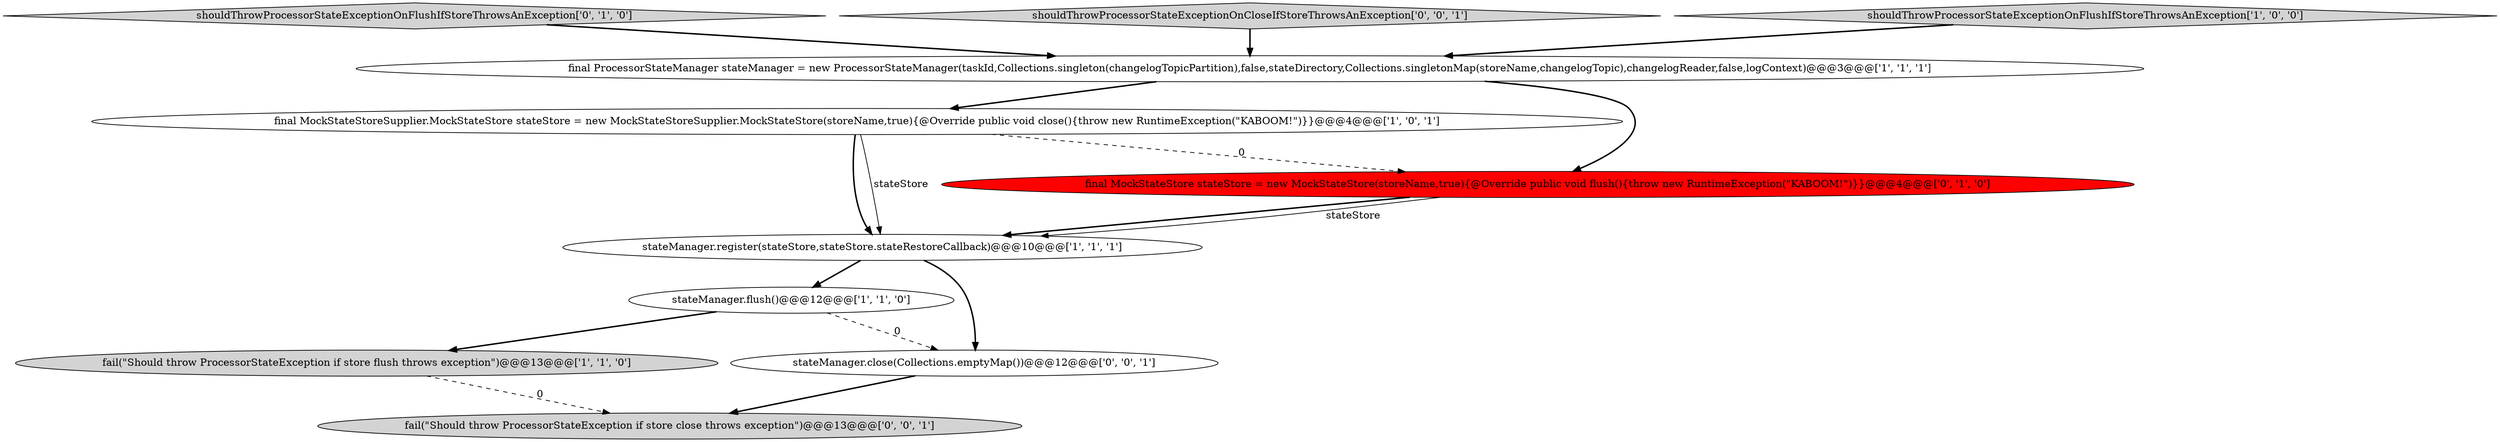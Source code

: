 digraph {
2 [style = filled, label = "stateManager.flush()@@@12@@@['1', '1', '0']", fillcolor = white, shape = ellipse image = "AAA0AAABBB1BBB"];
7 [style = filled, label = "shouldThrowProcessorStateExceptionOnFlushIfStoreThrowsAnException['0', '1', '0']", fillcolor = lightgray, shape = diamond image = "AAA0AAABBB2BBB"];
8 [style = filled, label = "shouldThrowProcessorStateExceptionOnCloseIfStoreThrowsAnException['0', '0', '1']", fillcolor = lightgray, shape = diamond image = "AAA0AAABBB3BBB"];
0 [style = filled, label = "fail(\"Should throw ProcessorStateException if store flush throws exception\")@@@13@@@['1', '1', '0']", fillcolor = lightgray, shape = ellipse image = "AAA0AAABBB1BBB"];
10 [style = filled, label = "stateManager.close(Collections.emptyMap())@@@12@@@['0', '0', '1']", fillcolor = white, shape = ellipse image = "AAA0AAABBB3BBB"];
1 [style = filled, label = "stateManager.register(stateStore,stateStore.stateRestoreCallback)@@@10@@@['1', '1', '1']", fillcolor = white, shape = ellipse image = "AAA0AAABBB1BBB"];
4 [style = filled, label = "final MockStateStoreSupplier.MockStateStore stateStore = new MockStateStoreSupplier.MockStateStore(storeName,true){@Override public void close(){throw new RuntimeException(\"KABOOM!\")}}@@@4@@@['1', '0', '1']", fillcolor = white, shape = ellipse image = "AAA0AAABBB1BBB"];
9 [style = filled, label = "fail(\"Should throw ProcessorStateException if store close throws exception\")@@@13@@@['0', '0', '1']", fillcolor = lightgray, shape = ellipse image = "AAA0AAABBB3BBB"];
6 [style = filled, label = "final MockStateStore stateStore = new MockStateStore(storeName,true){@Override public void flush(){throw new RuntimeException(\"KABOOM!\")}}@@@4@@@['0', '1', '0']", fillcolor = red, shape = ellipse image = "AAA1AAABBB2BBB"];
5 [style = filled, label = "shouldThrowProcessorStateExceptionOnFlushIfStoreThrowsAnException['1', '0', '0']", fillcolor = lightgray, shape = diamond image = "AAA0AAABBB1BBB"];
3 [style = filled, label = "final ProcessorStateManager stateManager = new ProcessorStateManager(taskId,Collections.singleton(changelogTopicPartition),false,stateDirectory,Collections.singletonMap(storeName,changelogTopic),changelogReader,false,logContext)@@@3@@@['1', '1', '1']", fillcolor = white, shape = ellipse image = "AAA0AAABBB1BBB"];
5->3 [style = bold, label=""];
6->1 [style = bold, label=""];
3->6 [style = bold, label=""];
1->2 [style = bold, label=""];
2->0 [style = bold, label=""];
4->1 [style = bold, label=""];
10->9 [style = bold, label=""];
4->1 [style = solid, label="stateStore"];
0->9 [style = dashed, label="0"];
4->6 [style = dashed, label="0"];
1->10 [style = bold, label=""];
6->1 [style = solid, label="stateStore"];
3->4 [style = bold, label=""];
7->3 [style = bold, label=""];
2->10 [style = dashed, label="0"];
8->3 [style = bold, label=""];
}
